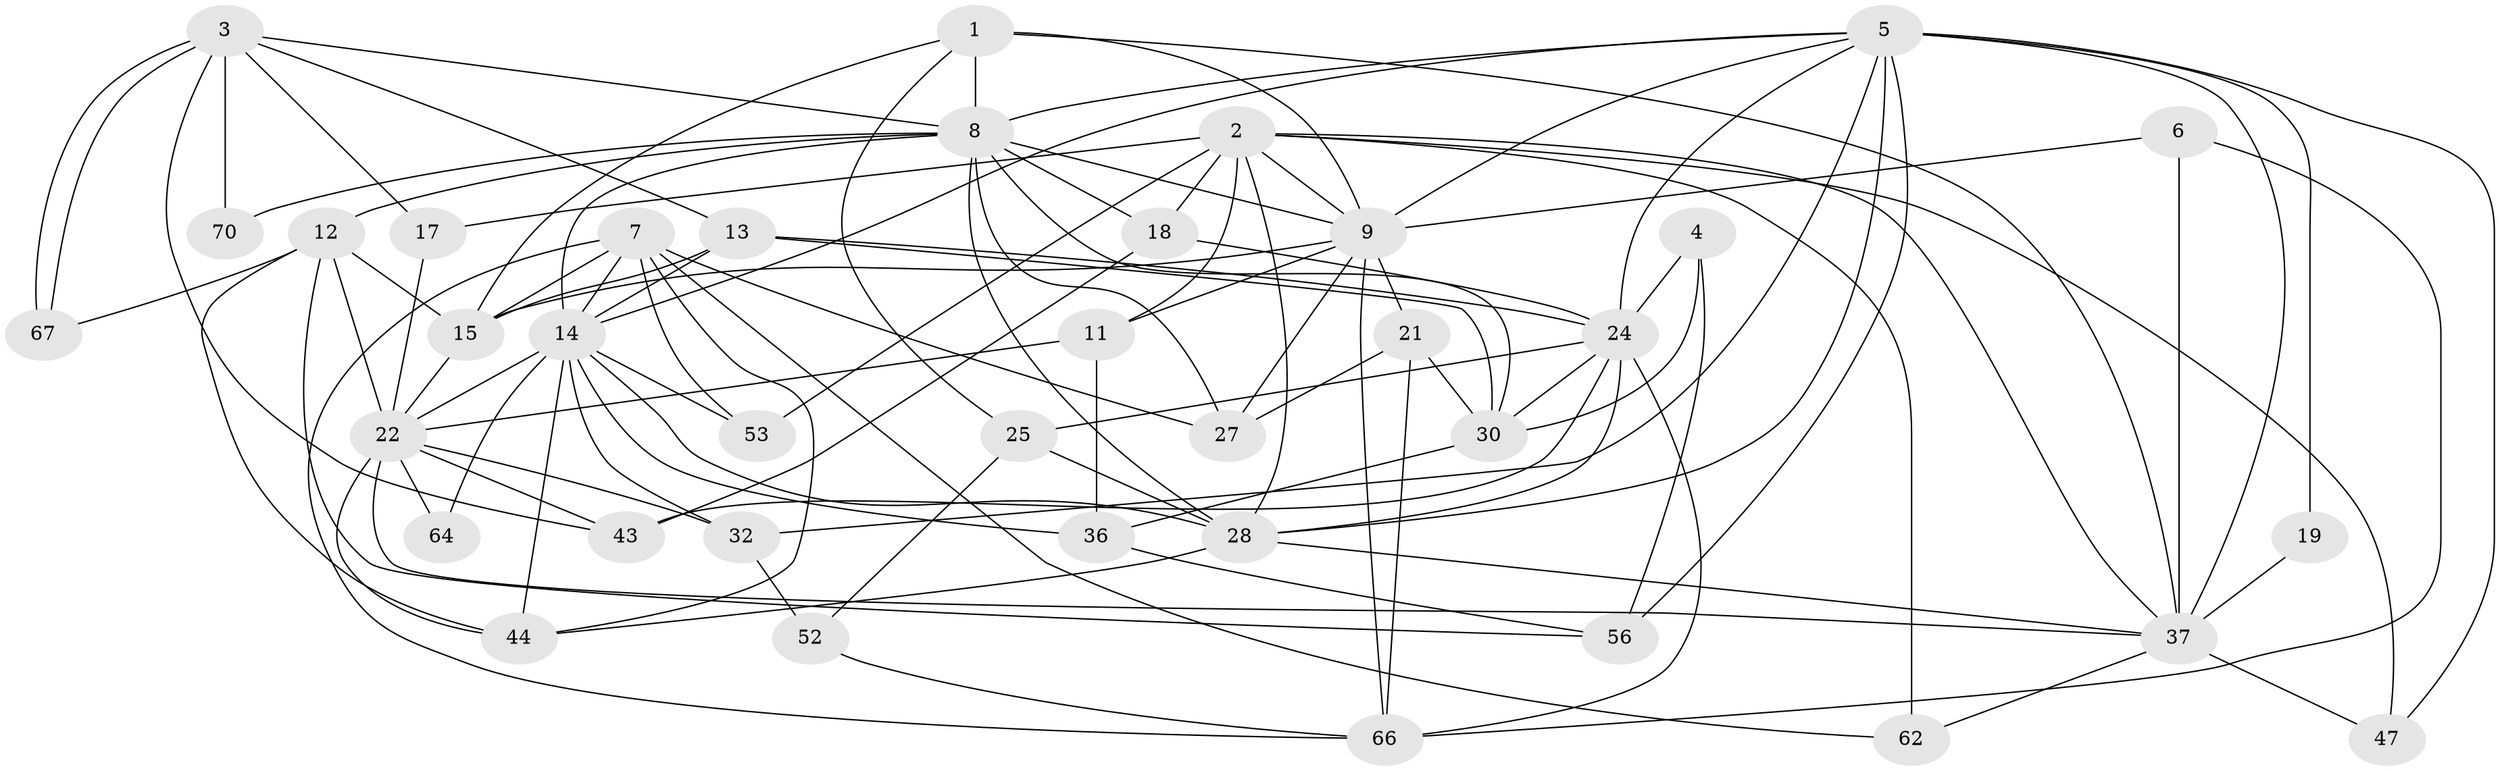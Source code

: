 // original degree distribution, {6: 0.14285714285714285, 7: 0.03896103896103896, 4: 0.2987012987012987, 5: 0.11688311688311688, 3: 0.2857142857142857, 2: 0.11688311688311688}
// Generated by graph-tools (version 1.1) at 2025/15/03/09/25 04:15:17]
// undirected, 38 vertices, 103 edges
graph export_dot {
graph [start="1"]
  node [color=gray90,style=filled];
  1;
  2 [super="+34+16"];
  3;
  4;
  5 [super="+26"];
  6;
  7 [super="+61+51"];
  8 [super="+55+76+39"];
  9 [super="+31+10"];
  11;
  12;
  13 [super="+48"];
  14 [super="+68+42+41+65+23"];
  15;
  17;
  18 [super="+35"];
  19 [super="+45"];
  21;
  22 [super="+74+59"];
  24 [super="+69"];
  25;
  27;
  28 [super="+38+63"];
  30 [super="+33+46"];
  32;
  36;
  37 [super="+49+57"];
  43;
  44 [super="+60+72"];
  47;
  52 [super="+54"];
  53;
  56;
  62;
  64;
  66;
  67;
  70;
  1 -- 25;
  1 -- 15;
  1 -- 37;
  1 -- 8;
  1 -- 9;
  2 -- 17 [weight=2];
  2 -- 53;
  2 -- 28;
  2 -- 47;
  2 -- 9;
  2 -- 37;
  2 -- 11;
  2 -- 62;
  2 -- 18;
  3 -- 17;
  3 -- 67;
  3 -- 67;
  3 -- 43;
  3 -- 70;
  3 -- 8;
  3 -- 13;
  4 -- 30 [weight=2];
  4 -- 56;
  4 -- 24;
  5 -- 47;
  5 -- 9;
  5 -- 8;
  5 -- 19;
  5 -- 32;
  5 -- 37;
  5 -- 24;
  5 -- 56;
  5 -- 28;
  5 -- 14;
  6 -- 37;
  6 -- 66;
  6 -- 9;
  7 -- 15;
  7 -- 66;
  7 -- 44;
  7 -- 53;
  7 -- 62;
  7 -- 27;
  7 -- 14;
  8 -- 70;
  8 -- 28;
  8 -- 9 [weight=2];
  8 -- 27;
  8 -- 30;
  8 -- 12;
  8 -- 14;
  8 -- 18;
  9 -- 66;
  9 -- 27;
  9 -- 15;
  9 -- 21;
  9 -- 11;
  11 -- 36;
  11 -- 22;
  12 -- 15;
  12 -- 56;
  12 -- 22;
  12 -- 67;
  12 -- 44;
  13 -- 24;
  13 -- 15;
  13 -- 30 [weight=2];
  13 -- 14;
  14 -- 44 [weight=2];
  14 -- 64;
  14 -- 36 [weight=2];
  14 -- 22 [weight=3];
  14 -- 32;
  14 -- 28;
  14 -- 53;
  15 -- 22;
  17 -- 22;
  18 -- 43;
  18 -- 24;
  19 -- 37 [weight=3];
  21 -- 66;
  21 -- 27;
  21 -- 30;
  22 -- 64;
  22 -- 32;
  22 -- 43;
  22 -- 44;
  22 -- 37;
  24 -- 66;
  24 -- 25;
  24 -- 43;
  24 -- 28;
  24 -- 30;
  25 -- 28;
  25 -- 52;
  28 -- 37;
  28 -- 44;
  30 -- 36;
  32 -- 52;
  36 -- 56;
  37 -- 62;
  37 -- 47;
  52 -- 66;
}
